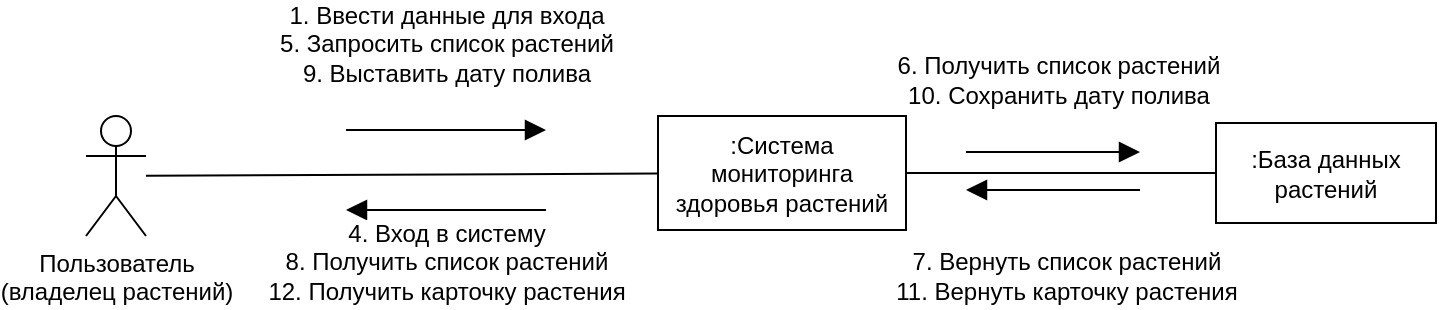 <mxfile version="24.7.5">
  <diagram name="Страница — 1" id="VITqMJHGawG_AV4IwLpY">
    <mxGraphModel dx="1498" dy="428" grid="1" gridSize="10" guides="1" tooltips="1" connect="1" arrows="1" fold="1" page="0" pageScale="1" pageWidth="827" pageHeight="1169" math="0" shadow="0">
      <root>
        <mxCell id="0" />
        <mxCell id="1" parent="0" />
        <mxCell id="oMOa3SXm_goFEWfaKYYf-7" style="edgeStyle=none;curved=1;rounded=0;orthogonalLoop=1;jettySize=auto;html=1;fontSize=12;startSize=8;endSize=8;endArrow=none;startFill=0;" parent="1" source="JWygc2-lEyXVkWZMa3_q-1" target="oMOa3SXm_goFEWfaKYYf-3" edge="1">
          <mxGeometry relative="1" as="geometry" />
        </mxCell>
        <mxCell id="JWygc2-lEyXVkWZMa3_q-1" value="Пользователь&lt;div&gt;(владелец&amp;nbsp;&lt;span style=&quot;background-color: initial;&quot;&gt;растений)&lt;/span&gt;&lt;/div&gt;" style="shape=umlActor;verticalLabelPosition=bottom;verticalAlign=top;html=1;" parent="1" vertex="1">
          <mxGeometry x="-30" y="653" width="30" height="60" as="geometry" />
        </mxCell>
        <mxCell id="oMOa3SXm_goFEWfaKYYf-2" value=":База данных растений" style="html=1;whiteSpace=wrap;" parent="1" vertex="1">
          <mxGeometry x="535" y="656.5" width="110" height="50" as="geometry" />
        </mxCell>
        <mxCell id="oMOa3SXm_goFEWfaKYYf-8" style="edgeStyle=none;curved=1;rounded=0;orthogonalLoop=1;jettySize=auto;html=1;fontSize=12;startSize=8;endSize=8;strokeColor=default;align=center;verticalAlign=middle;fontFamily=Helvetica;fontColor=default;labelBackgroundColor=default;startFill=0;endArrow=none;" parent="1" source="oMOa3SXm_goFEWfaKYYf-3" target="oMOa3SXm_goFEWfaKYYf-2" edge="1">
          <mxGeometry relative="1" as="geometry" />
        </mxCell>
        <mxCell id="oMOa3SXm_goFEWfaKYYf-3" value=":Система мониторинга здоровья растений" style="html=1;whiteSpace=wrap;" parent="1" vertex="1">
          <mxGeometry x="256" y="653" width="124" height="57" as="geometry" />
        </mxCell>
        <mxCell id="oMOa3SXm_goFEWfaKYYf-9" value="1. Ввести данные для входа&lt;div&gt;5. Запросить список растений&lt;/div&gt;&lt;div&gt;9. Выставить дату полива&lt;/div&gt;" style="html=1;verticalAlign=bottom;endArrow=block;curved=0;rounded=0;strokeColor=default;align=center;fontFamily=Helvetica;fontSize=12;fontColor=default;labelBackgroundColor=default;edgeStyle=none;startSize=8;endSize=8;" parent="1" edge="1">
          <mxGeometry x="-0.004" y="19" width="80" relative="1" as="geometry">
            <mxPoint x="100" y="660" as="sourcePoint" />
            <mxPoint x="200" y="660" as="targetPoint" />
            <mxPoint as="offset" />
          </mxGeometry>
        </mxCell>
        <mxCell id="oMOa3SXm_goFEWfaKYYf-10" value="6. Получить список растений&lt;br&gt;&lt;div&gt;10. Сохранить дату полива&lt;/div&gt;" style="html=1;verticalAlign=bottom;endArrow=block;curved=0;rounded=0;strokeColor=default;align=center;fontFamily=Helvetica;fontSize=12;fontColor=default;labelBackgroundColor=default;edgeStyle=none;startSize=8;endSize=8;" parent="1" edge="1">
          <mxGeometry x="0.05" y="19" width="80" relative="1" as="geometry">
            <mxPoint x="410" y="671" as="sourcePoint" />
            <mxPoint x="497" y="671" as="targetPoint" />
            <mxPoint as="offset" />
          </mxGeometry>
        </mxCell>
        <mxCell id="oMOa3SXm_goFEWfaKYYf-12" value="&lt;div&gt;7. Вернуть список растений&lt;/div&gt;&lt;div&gt;11. Вернуть карточку растения&lt;/div&gt;" style="html=1;verticalAlign=bottom;endArrow=block;curved=0;rounded=0;strokeColor=default;align=center;fontFamily=Helvetica;fontSize=12;fontColor=default;labelBackgroundColor=default;edgeStyle=none;startSize=8;endSize=8;" parent="1" edge="1">
          <mxGeometry x="-0.149" y="60" width="80" relative="1" as="geometry">
            <mxPoint x="497" y="690" as="sourcePoint" />
            <mxPoint x="410" y="690" as="targetPoint" />
            <mxPoint as="offset" />
          </mxGeometry>
        </mxCell>
        <mxCell id="oMOa3SXm_goFEWfaKYYf-13" value="&lt;div&gt;4. Вход в систему&lt;/div&gt;&lt;div&gt;8. Получить список растений&lt;/div&gt;&lt;div&gt;12. Получить карточку растения&lt;/div&gt;" style="html=1;verticalAlign=bottom;endArrow=block;curved=0;rounded=0;strokeColor=default;align=center;fontFamily=Helvetica;fontSize=12;fontColor=default;labelBackgroundColor=default;edgeStyle=none;startSize=8;endSize=8;" parent="1" edge="1">
          <mxGeometry y="50" width="80" relative="1" as="geometry">
            <mxPoint x="200" y="700" as="sourcePoint" />
            <mxPoint x="100" y="700" as="targetPoint" />
            <mxPoint as="offset" />
          </mxGeometry>
        </mxCell>
<<<<<<< HEAD
        <mxCell id="jDP7XRf8knhhoj4baCWg-1" value=":База данных пользователей" style="html=1;whiteSpace=wrap;" vertex="1" parent="1">
          <mxGeometry x="263" y="850" width="110" height="50" as="geometry" />
        </mxCell>
        <mxCell id="jDP7XRf8knhhoj4baCWg-2" style="edgeStyle=none;curved=1;rounded=0;orthogonalLoop=1;jettySize=auto;html=1;fontSize=12;startSize=8;endSize=8;endArrow=none;startFill=0;" edge="1" parent="1" source="jDP7XRf8knhhoj4baCWg-1" target="oMOa3SXm_goFEWfaKYYf-3">
=======
        <mxCell id="jDP7XRf8knhhoj4baCWg-1" value=":База данных пользователей" style="html=1;whiteSpace=wrap;" parent="1" vertex="1">
          <mxGeometry x="263" y="850" width="110" height="50" as="geometry" />
        </mxCell>
        <mxCell id="jDP7XRf8knhhoj4baCWg-2" style="edgeStyle=none;curved=1;rounded=0;orthogonalLoop=1;jettySize=auto;html=1;fontSize=12;startSize=8;endSize=8;endArrow=none;startFill=0;" parent="1" source="jDP7XRf8knhhoj4baCWg-1" target="oMOa3SXm_goFEWfaKYYf-3" edge="1">
>>>>>>> 89c8e0120a22f55452d37e5a40fb51ab2be012f1
          <mxGeometry relative="1" as="geometry">
            <mxPoint x="30" y="693" as="sourcePoint" />
            <mxPoint x="266" y="692" as="targetPoint" />
          </mxGeometry>
        </mxCell>
<<<<<<< HEAD
        <mxCell id="jDP7XRf8knhhoj4baCWg-3" value="2. Проверить данные на&lt;div&gt;корректность&lt;/div&gt;" style="html=1;verticalAlign=bottom;endArrow=block;curved=0;rounded=0;strokeColor=default;align=center;fontFamily=Helvetica;fontSize=12;fontColor=default;labelBackgroundColor=default;edgeStyle=none;startSize=8;endSize=8;" edge="1" parent="1">
=======
        <mxCell id="jDP7XRf8knhhoj4baCWg-3" value="2. Проверить данные на&lt;div&gt;корректность&lt;/div&gt;" style="html=1;verticalAlign=bottom;endArrow=block;curved=0;rounded=0;strokeColor=default;align=center;fontFamily=Helvetica;fontSize=12;fontColor=default;labelBackgroundColor=default;edgeStyle=none;startSize=8;endSize=8;" parent="1" edge="1">
>>>>>>> 89c8e0120a22f55452d37e5a40fb51ab2be012f1
          <mxGeometry x="0.4" y="-80" width="80" relative="1" as="geometry">
            <mxPoint x="300" y="730" as="sourcePoint" />
            <mxPoint x="300" y="830" as="targetPoint" />
            <mxPoint as="offset" />
          </mxGeometry>
        </mxCell>
<<<<<<< HEAD
        <mxCell id="jDP7XRf8knhhoj4baCWg-4" value="3. Вернуть информацию&lt;div&gt;о пользователе&lt;/div&gt;" style="html=1;verticalAlign=bottom;endArrow=block;curved=0;rounded=0;strokeColor=default;align=center;fontFamily=Helvetica;fontSize=12;fontColor=default;labelBackgroundColor=default;edgeStyle=none;startSize=8;endSize=8;" edge="1" parent="1">
=======
        <mxCell id="jDP7XRf8knhhoj4baCWg-4" value="3. Вернуть информацию&lt;div&gt;о пользователе&lt;/div&gt;" style="html=1;verticalAlign=bottom;endArrow=block;curved=0;rounded=0;strokeColor=default;align=center;fontFamily=Helvetica;fontSize=12;fontColor=default;labelBackgroundColor=default;edgeStyle=none;startSize=8;endSize=8;" parent="1" edge="1">
>>>>>>> 89c8e0120a22f55452d37e5a40fb51ab2be012f1
          <mxGeometry x="-0.6" y="-80" width="80" relative="1" as="geometry">
            <mxPoint x="340" y="830" as="sourcePoint" />
            <mxPoint x="340" y="730" as="targetPoint" />
            <mxPoint as="offset" />
          </mxGeometry>
        </mxCell>
      </root>
    </mxGraphModel>
  </diagram>
</mxfile>
